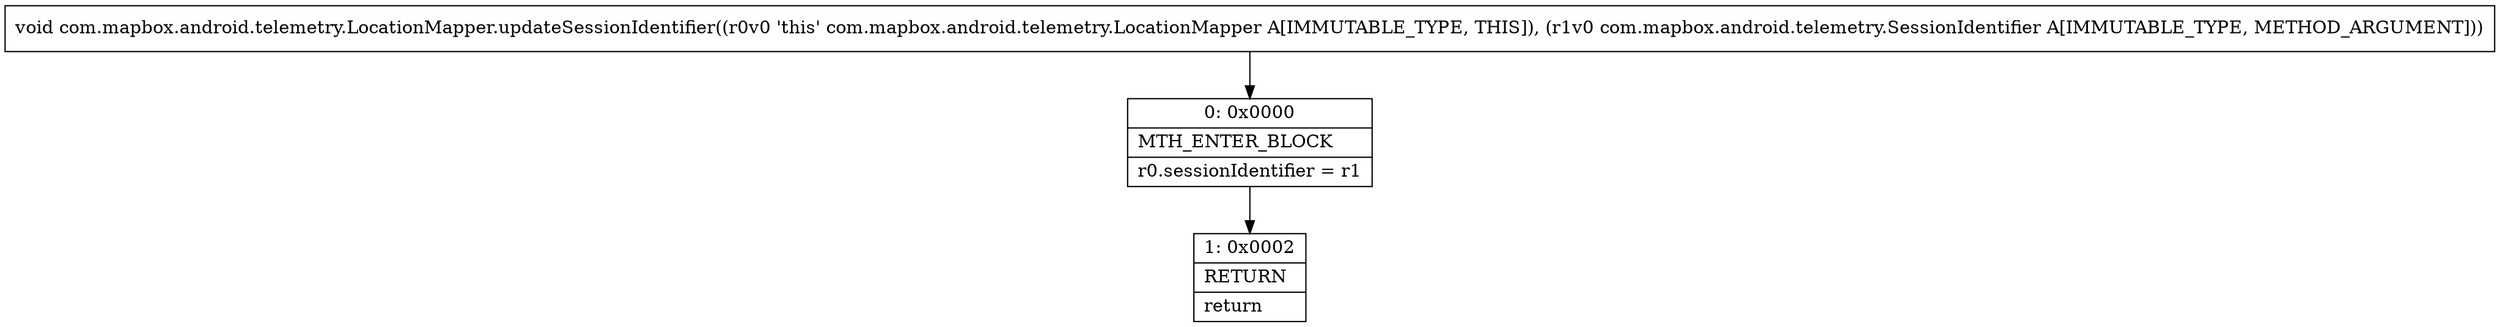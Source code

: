 digraph "CFG forcom.mapbox.android.telemetry.LocationMapper.updateSessionIdentifier(Lcom\/mapbox\/android\/telemetry\/SessionIdentifier;)V" {
Node_0 [shape=record,label="{0\:\ 0x0000|MTH_ENTER_BLOCK\l|r0.sessionIdentifier = r1\l}"];
Node_1 [shape=record,label="{1\:\ 0x0002|RETURN\l|return\l}"];
MethodNode[shape=record,label="{void com.mapbox.android.telemetry.LocationMapper.updateSessionIdentifier((r0v0 'this' com.mapbox.android.telemetry.LocationMapper A[IMMUTABLE_TYPE, THIS]), (r1v0 com.mapbox.android.telemetry.SessionIdentifier A[IMMUTABLE_TYPE, METHOD_ARGUMENT])) }"];
MethodNode -> Node_0;
Node_0 -> Node_1;
}

